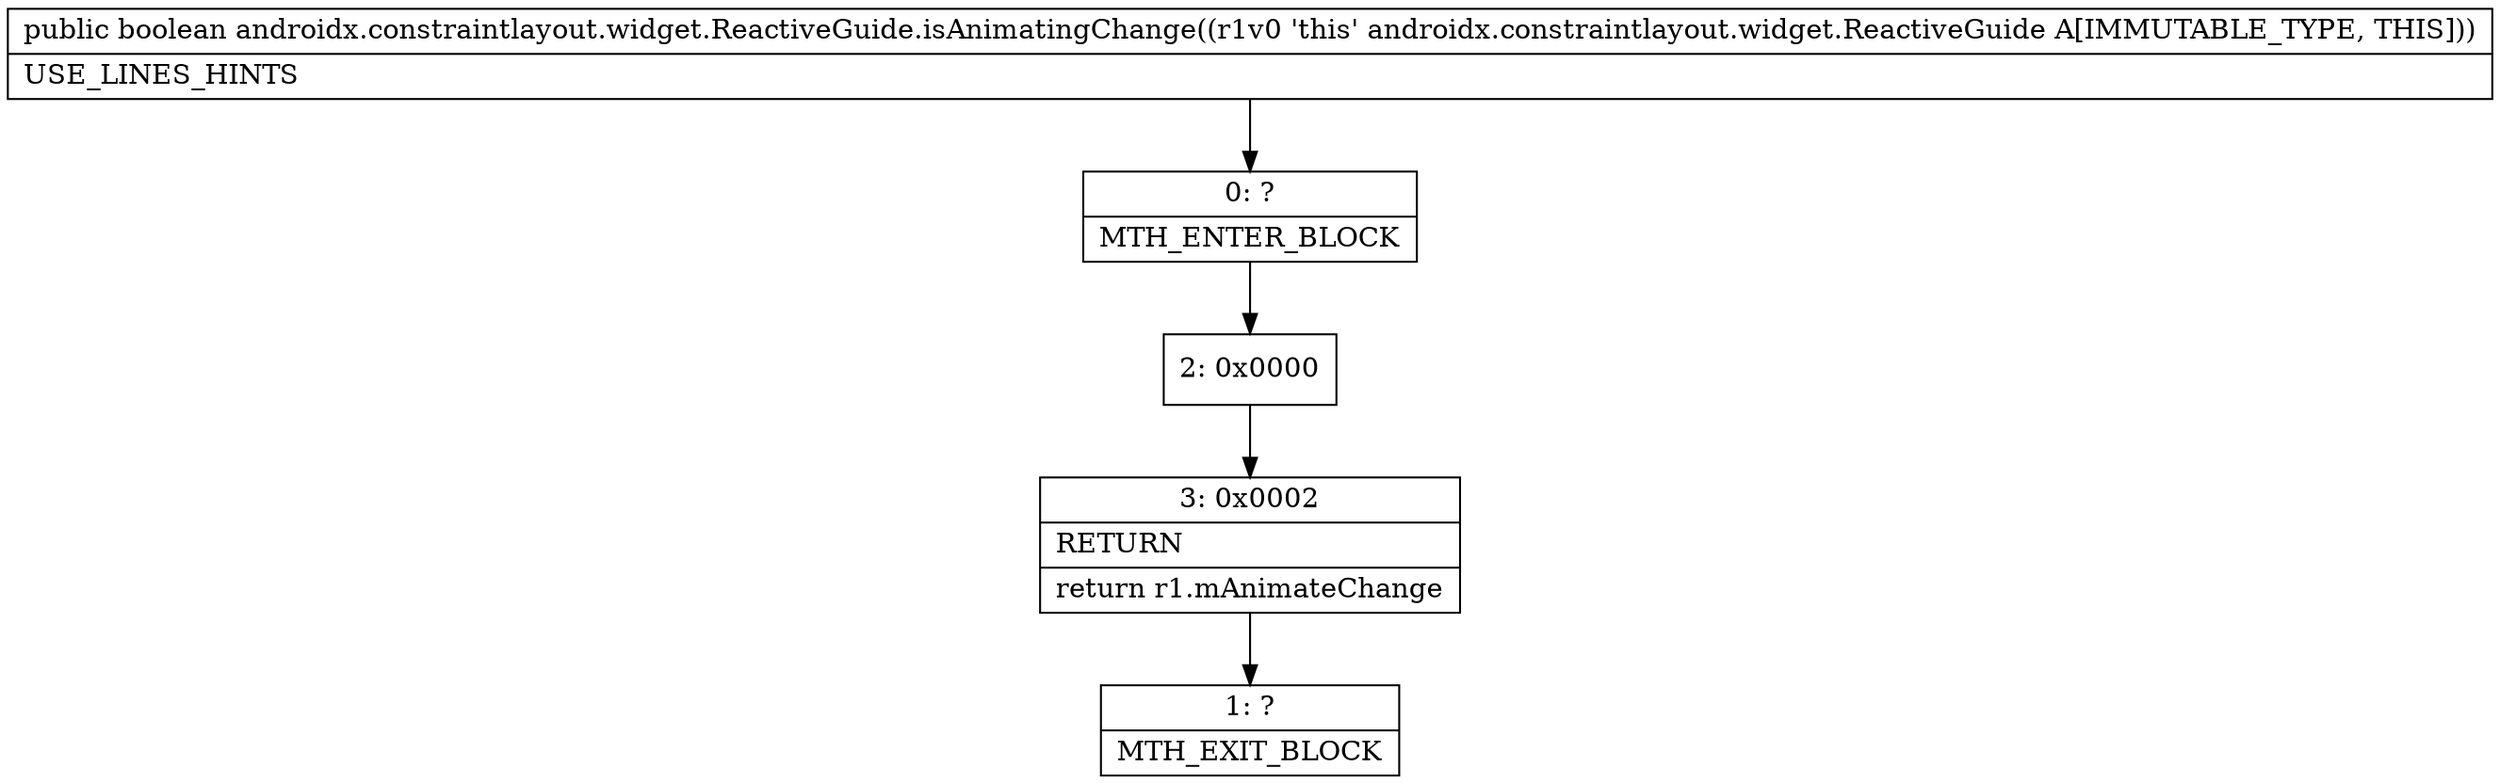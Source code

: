 digraph "CFG forandroidx.constraintlayout.widget.ReactiveGuide.isAnimatingChange()Z" {
Node_0 [shape=record,label="{0\:\ ?|MTH_ENTER_BLOCK\l}"];
Node_2 [shape=record,label="{2\:\ 0x0000}"];
Node_3 [shape=record,label="{3\:\ 0x0002|RETURN\l|return r1.mAnimateChange\l}"];
Node_1 [shape=record,label="{1\:\ ?|MTH_EXIT_BLOCK\l}"];
MethodNode[shape=record,label="{public boolean androidx.constraintlayout.widget.ReactiveGuide.isAnimatingChange((r1v0 'this' androidx.constraintlayout.widget.ReactiveGuide A[IMMUTABLE_TYPE, THIS]))  | USE_LINES_HINTS\l}"];
MethodNode -> Node_0;Node_0 -> Node_2;
Node_2 -> Node_3;
Node_3 -> Node_1;
}

